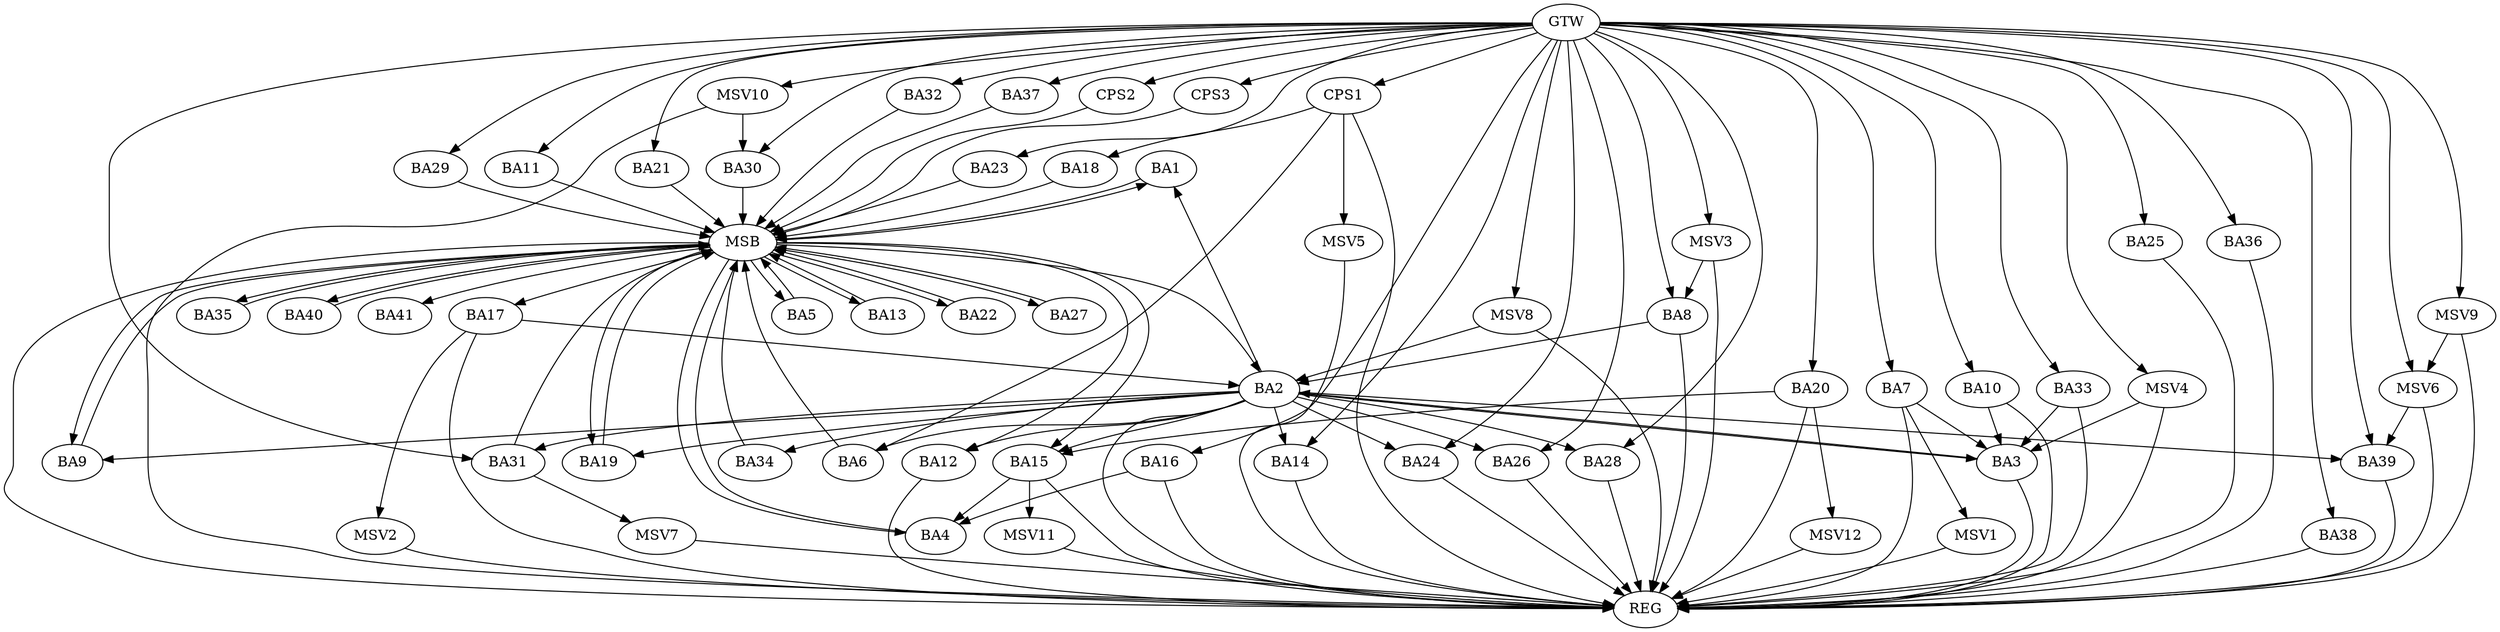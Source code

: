 strict digraph G {
  BA1 [ label="BA1" ];
  BA2 [ label="BA2" ];
  BA3 [ label="BA3" ];
  BA4 [ label="BA4" ];
  BA5 [ label="BA5" ];
  BA6 [ label="BA6" ];
  BA7 [ label="BA7" ];
  BA8 [ label="BA8" ];
  BA9 [ label="BA9" ];
  BA10 [ label="BA10" ];
  BA11 [ label="BA11" ];
  BA12 [ label="BA12" ];
  BA13 [ label="BA13" ];
  BA14 [ label="BA14" ];
  BA15 [ label="BA15" ];
  BA16 [ label="BA16" ];
  BA17 [ label="BA17" ];
  BA18 [ label="BA18" ];
  BA19 [ label="BA19" ];
  BA20 [ label="BA20" ];
  BA21 [ label="BA21" ];
  BA22 [ label="BA22" ];
  BA23 [ label="BA23" ];
  BA24 [ label="BA24" ];
  BA25 [ label="BA25" ];
  BA26 [ label="BA26" ];
  BA27 [ label="BA27" ];
  BA28 [ label="BA28" ];
  BA29 [ label="BA29" ];
  BA30 [ label="BA30" ];
  BA31 [ label="BA31" ];
  BA32 [ label="BA32" ];
  BA33 [ label="BA33" ];
  BA34 [ label="BA34" ];
  BA35 [ label="BA35" ];
  BA36 [ label="BA36" ];
  BA37 [ label="BA37" ];
  BA38 [ label="BA38" ];
  BA39 [ label="BA39" ];
  BA40 [ label="BA40" ];
  BA41 [ label="BA41" ];
  CPS1 [ label="CPS1" ];
  CPS2 [ label="CPS2" ];
  CPS3 [ label="CPS3" ];
  GTW [ label="GTW" ];
  REG [ label="REG" ];
  MSB [ label="MSB" ];
  MSV1 [ label="MSV1" ];
  MSV2 [ label="MSV2" ];
  MSV3 [ label="MSV3" ];
  MSV4 [ label="MSV4" ];
  MSV5 [ label="MSV5" ];
  MSV6 [ label="MSV6" ];
  MSV7 [ label="MSV7" ];
  MSV8 [ label="MSV8" ];
  MSV9 [ label="MSV9" ];
  MSV10 [ label="MSV10" ];
  MSV11 [ label="MSV11" ];
  MSV12 [ label="MSV12" ];
  BA2 -> BA1;
  BA3 -> BA2;
  BA7 -> BA3;
  BA8 -> BA2;
  BA10 -> BA3;
  BA15 -> BA4;
  BA16 -> BA4;
  BA17 -> BA2;
  BA20 -> BA15;
  BA33 -> BA3;
  CPS1 -> BA18;
  CPS1 -> BA6;
  GTW -> BA7;
  GTW -> BA8;
  GTW -> BA10;
  GTW -> BA11;
  GTW -> BA14;
  GTW -> BA16;
  GTW -> BA20;
  GTW -> BA21;
  GTW -> BA23;
  GTW -> BA24;
  GTW -> BA25;
  GTW -> BA26;
  GTW -> BA28;
  GTW -> BA29;
  GTW -> BA30;
  GTW -> BA31;
  GTW -> BA32;
  GTW -> BA33;
  GTW -> BA36;
  GTW -> BA37;
  GTW -> BA38;
  GTW -> BA39;
  GTW -> CPS1;
  GTW -> CPS2;
  GTW -> CPS3;
  BA2 -> REG;
  BA3 -> REG;
  BA7 -> REG;
  BA8 -> REG;
  BA10 -> REG;
  BA12 -> REG;
  BA14 -> REG;
  BA15 -> REG;
  BA16 -> REG;
  BA17 -> REG;
  BA20 -> REG;
  BA24 -> REG;
  BA25 -> REG;
  BA26 -> REG;
  BA28 -> REG;
  BA33 -> REG;
  BA36 -> REG;
  BA38 -> REG;
  BA39 -> REG;
  CPS1 -> REG;
  BA1 -> MSB;
  MSB -> BA2;
  MSB -> REG;
  BA4 -> MSB;
  BA5 -> MSB;
  MSB -> BA1;
  BA6 -> MSB;
  BA9 -> MSB;
  BA11 -> MSB;
  MSB -> BA4;
  BA13 -> MSB;
  MSB -> BA5;
  BA18 -> MSB;
  MSB -> BA13;
  BA19 -> MSB;
  BA21 -> MSB;
  BA22 -> MSB;
  MSB -> BA15;
  BA23 -> MSB;
  BA27 -> MSB;
  BA29 -> MSB;
  MSB -> BA9;
  BA30 -> MSB;
  MSB -> BA22;
  BA31 -> MSB;
  BA32 -> MSB;
  BA34 -> MSB;
  BA35 -> MSB;
  BA37 -> MSB;
  BA40 -> MSB;
  MSB -> BA19;
  CPS2 -> MSB;
  MSB -> BA27;
  MSB -> BA41;
  CPS3 -> MSB;
  MSB -> BA40;
  MSB -> BA17;
  MSB -> BA35;
  MSB -> BA12;
  BA2 -> BA26;
  BA2 -> BA34;
  BA2 -> BA14;
  BA2 -> BA31;
  BA2 -> BA9;
  BA2 -> BA15;
  BA2 -> BA3;
  BA2 -> BA24;
  BA2 -> BA12;
  BA2 -> BA39;
  BA2 -> BA19;
  BA2 -> BA28;
  BA2 -> BA6;
  BA7 -> MSV1;
  MSV1 -> REG;
  BA17 -> MSV2;
  MSV2 -> REG;
  MSV3 -> BA8;
  GTW -> MSV3;
  MSV3 -> REG;
  MSV4 -> BA3;
  GTW -> MSV4;
  MSV4 -> REG;
  CPS1 -> MSV5;
  MSV5 -> REG;
  MSV6 -> BA39;
  GTW -> MSV6;
  MSV6 -> REG;
  BA31 -> MSV7;
  MSV7 -> REG;
  MSV8 -> BA2;
  GTW -> MSV8;
  MSV8 -> REG;
  MSV9 -> MSV6;
  GTW -> MSV9;
  MSV9 -> REG;
  MSV10 -> BA30;
  GTW -> MSV10;
  MSV10 -> REG;
  BA15 -> MSV11;
  MSV11 -> REG;
  BA20 -> MSV12;
  MSV12 -> REG;
}
